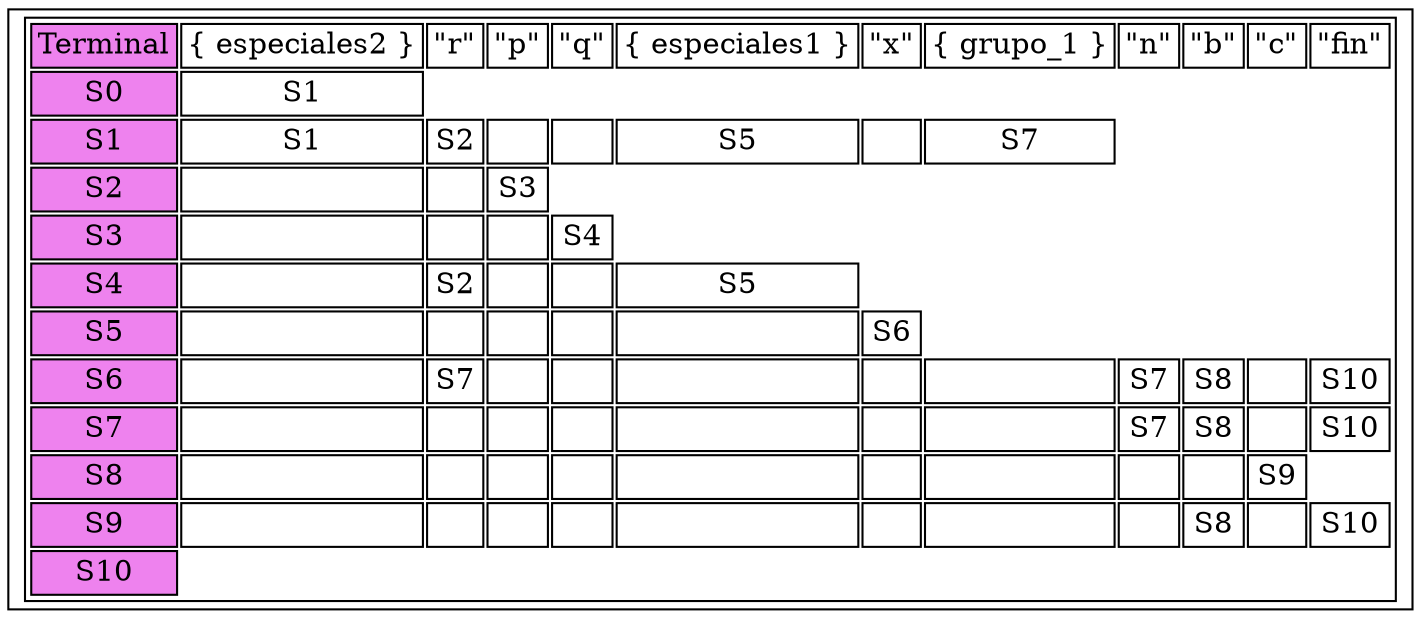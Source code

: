 digraph G{
node [shape=record];
table [ label = <
<table>
<tr><td bgcolor="violet">Terminal</td><td>\{ especiales2 \}</td><td>"r"</td><td>"p"</td><td>"q"</td><td>\{ especiales1 \}</td><td>"x"</td><td>\{ grupo_1 \}</td><td>"n"</td><td>"b"</td><td>"c"</td><td>"fin"</td></tr>
<tr>
<td bgcolor="violet">S0</td><td>S1</td>
</tr>
<tr>
<td bgcolor="violet">S1</td><td>S1</td>
<td>S2</td>
<td></td>
<td></td>
<td>S5</td>
<td></td>
<td>S7</td>
</tr>
<tr>
<td bgcolor="violet">S2</td><td></td>
<td></td>
<td>S3</td>
</tr>
<tr>
<td bgcolor="violet">S3</td><td></td>
<td></td>
<td></td>
<td>S4</td>
</tr>
<tr>
<td bgcolor="violet">S4</td><td></td>
<td>S2</td>
<td></td>
<td></td>
<td>S5</td>
</tr>
<tr>
<td bgcolor="violet">S5</td><td></td>
<td></td>
<td></td>
<td></td>
<td></td>
<td>S6</td>
</tr>
<tr>
<td bgcolor="violet">S6</td><td></td>
<td>S7</td>
<td></td>
<td></td>
<td></td>
<td></td>
<td></td>
<td>S7</td>
<td>S8</td>
<td></td>
<td>S10</td>
</tr>
<tr>
<td bgcolor="violet">S7</td><td></td>
<td></td>
<td></td>
<td></td>
<td></td>
<td></td>
<td></td>
<td>S7</td>
<td>S8</td>
<td></td>
<td>S10</td>
</tr>
<tr>
<td bgcolor="violet">S8</td><td></td>
<td></td>
<td></td>
<td></td>
<td></td>
<td></td>
<td></td>
<td></td>
<td></td>
<td>S9</td>
</tr>
<tr>
<td bgcolor="violet">S9</td><td></td>
<td></td>
<td></td>
<td></td>
<td></td>
<td></td>
<td></td>
<td></td>
<td>S8</td>
<td></td>
<td>S10</td>
</tr>
<tr>
<td bgcolor="violet">S10</td></tr>
</table>> ]
}
